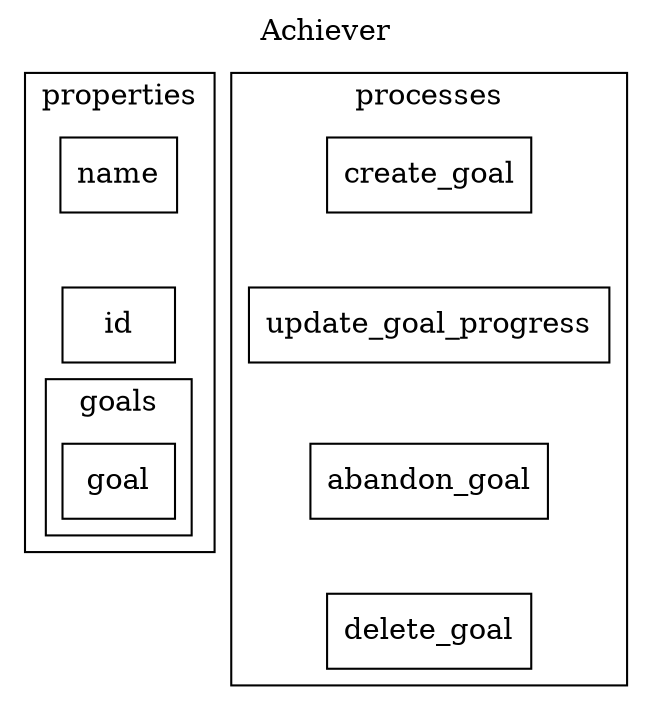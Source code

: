 digraph achiever{
    labelloc=t
    label="Achiever"
    subgraph cluster_achiever_properties{
        label="properties"
        
        name[shape=rectangle]
        id[shape=rectangle]
        subgraph cluster_goals{
            label=goals
            goal[shape=rectangle]
        
        }
        
        name->id->goal[style=invis]
    }
    subgraph cluster_achiever_processes{
        label="processes"
        create_goal[shape=rectangle]
        update_goal_progress[shape=rectangle]
        abandon_goal[shape=rectangle]
        delete_goal[shape=rectangle]

        create_goal->
        update_goal_progress->
        abandon_goal->
        delete_goal
        [style=invis]
    }
}